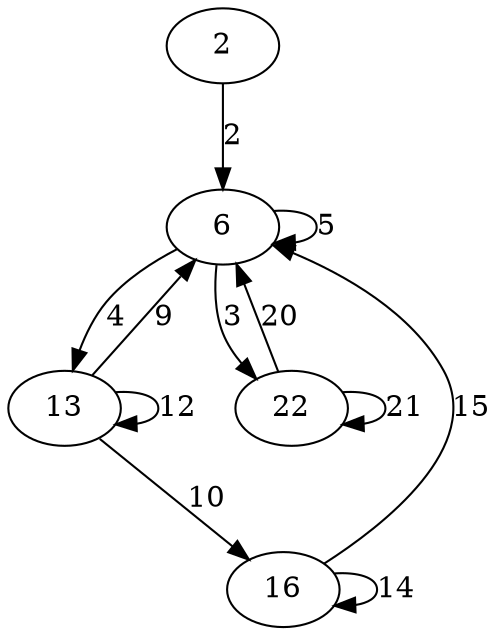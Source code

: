 digraph or1200_1{
6 [label="6"];
2 [label="2"];
13 [label="13"];
16 [label="16"];
22 [label="22"];
2->6 [label="2"];
6->6 [label="5"];
13->6 [label="9"];
16->6 [label="15"];
22->6 [label="20"];
13->13 [label="12"];
6->13 [label="4"];
16->16 [label="14"];
13->16 [label="10"];
22->22 [label="21"];
6->22 [label="3"];
}